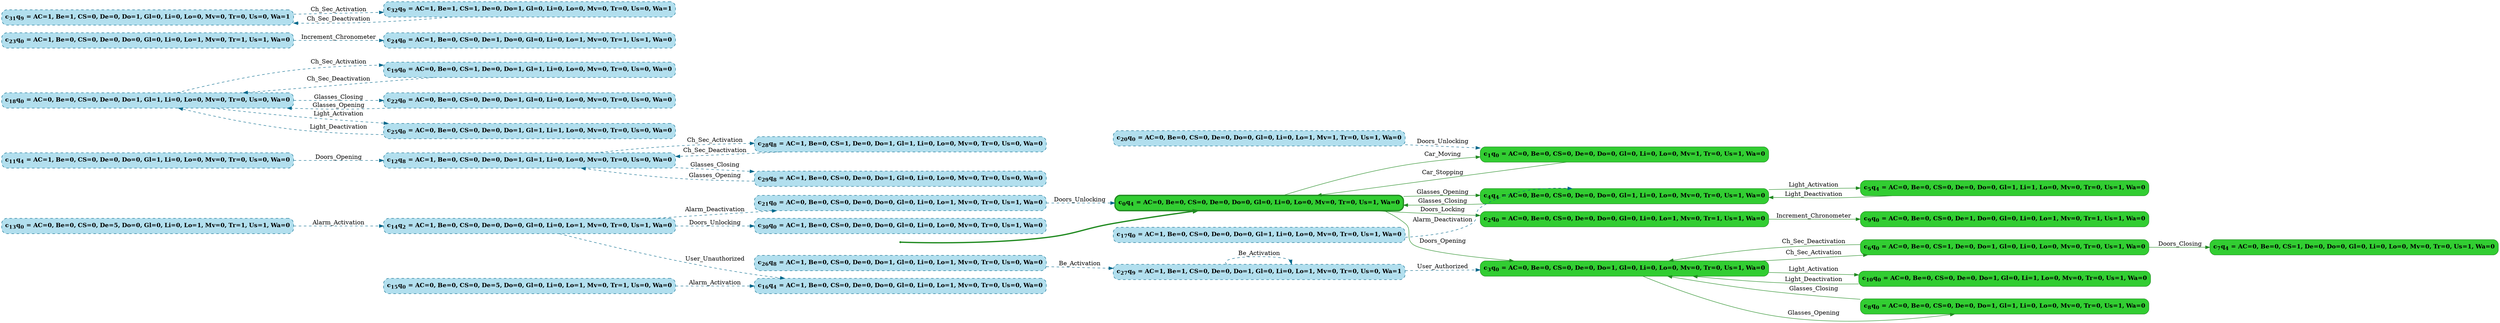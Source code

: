 digraph g {

	rankdir="LR"

	__invisible__[shape="point", color="forestgreen"]
	c0q4[label=<<b>c<sub>0</sub>q<sub>4</sub> = AC=0, Be=0, CS=0, De=0, Do=0, Gl=0, Li=0, Lo=0, Mv=0, Tr=0, Us=1, Wa=0</b>>, shape="box", style="rounded, filled", fillcolor="limegreen", color="forestgreen", penwidth=3] // Initial
	c1q0[label=<<b>c<sub>1</sub>q<sub>0</sub> = AC=0, Be=0, CS=0, De=0, Do=0, Gl=0, Li=0, Lo=0, Mv=1, Tr=0, Us=1, Wa=0</b>>, shape="box", style="rounded, filled", fillcolor="limegreen", color="forestgreen"]
	c2q0[label=<<b>c<sub>2</sub>q<sub>0</sub> = AC=0, Be=0, CS=0, De=0, Do=0, Gl=0, Li=0, Lo=1, Mv=0, Tr=1, Us=1, Wa=0</b>>, shape="box", style="rounded, filled", fillcolor="limegreen", color="forestgreen"]
	c9q0[label=<<b>c<sub>9</sub>q<sub>0</sub> = AC=0, Be=0, CS=0, De=1, Do=0, Gl=0, Li=0, Lo=1, Mv=0, Tr=1, Us=1, Wa=0</b>>, shape="box", style="rounded, filled", fillcolor="limegreen", color="forestgreen"]
	c3q0[label=<<b>c<sub>3</sub>q<sub>0</sub> = AC=0, Be=0, CS=0, De=0, Do=1, Gl=0, Li=0, Lo=0, Mv=0, Tr=0, Us=1, Wa=0</b>>, shape="box", style="rounded, filled", fillcolor="limegreen", color="forestgreen"]
	c6q0[label=<<b>c<sub>6</sub>q<sub>0</sub> = AC=0, Be=0, CS=1, De=0, Do=1, Gl=0, Li=0, Lo=0, Mv=0, Tr=0, Us=1, Wa=0</b>>, shape="box", style="rounded, filled", fillcolor="limegreen", color="forestgreen"]
	c7q4[label=<<b>c<sub>7</sub>q<sub>4</sub> = AC=0, Be=0, CS=1, De=0, Do=0, Gl=0, Li=0, Lo=0, Mv=0, Tr=0, Us=1, Wa=0</b>>, shape="box", style="rounded, filled", fillcolor="limegreen", color="forestgreen"]
	c8q0[label=<<b>c<sub>8</sub>q<sub>0</sub> = AC=0, Be=0, CS=0, De=0, Do=1, Gl=1, Li=0, Lo=0, Mv=0, Tr=0, Us=1, Wa=0</b>>, shape="box", style="rounded, filled", fillcolor="limegreen", color="forestgreen"]
	c10q0[label=<<b>c<sub>10</sub>q<sub>0</sub> = AC=0, Be=0, CS=0, De=0, Do=1, Gl=0, Li=1, Lo=0, Mv=0, Tr=0, Us=1, Wa=0</b>>, shape="box", style="rounded, filled", fillcolor="limegreen", color="forestgreen"]
	c4q4[label=<<b>c<sub>4</sub>q<sub>4</sub> = AC=0, Be=0, CS=0, De=0, Do=0, Gl=1, Li=0, Lo=0, Mv=0, Tr=0, Us=1, Wa=0</b>>, shape="box", style="rounded, filled", fillcolor="limegreen", color="forestgreen"]
	c5q4[label=<<b>c<sub>5</sub>q<sub>4</sub> = AC=0, Be=0, CS=0, De=0, Do=0, Gl=1, Li=1, Lo=0, Mv=0, Tr=0, Us=1, Wa=0</b>>, shape="box", style="rounded, filled", fillcolor="limegreen", color="forestgreen"]
	c11q4[label=<<b>c<sub>11</sub>q<sub>4</sub> = AC=1, Be=0, CS=0, De=0, Do=0, Gl=1, Li=0, Lo=0, Mv=0, Tr=0, Us=0, Wa=0</b>>, shape="box", style="rounded, filled, dashed", fillcolor="lightblue2", color="deepskyblue4"]
	c12q8[label=<<b>c<sub>12</sub>q<sub>8</sub> = AC=1, Be=0, CS=0, De=0, Do=1, Gl=1, Li=0, Lo=0, Mv=0, Tr=0, Us=0, Wa=0</b>>, shape="box", style="rounded, filled, dashed", fillcolor="lightblue2", color="deepskyblue4"]
	c13q0[label=<<b>c<sub>13</sub>q<sub>0</sub> = AC=0, Be=0, CS=0, De=5, Do=0, Gl=0, Li=0, Lo=1, Mv=0, Tr=1, Us=1, Wa=0</b>>, shape="box", style="rounded, filled, dashed", fillcolor="lightblue2", color="deepskyblue4"]
	c14q2[label=<<b>c<sub>14</sub>q<sub>2</sub> = AC=1, Be=0, CS=0, De=0, Do=0, Gl=0, Li=0, Lo=1, Mv=0, Tr=0, Us=1, Wa=0</b>>, shape="box", style="rounded, filled, dashed", fillcolor="lightblue2", color="deepskyblue4"]
	c15q0[label=<<b>c<sub>15</sub>q<sub>0</sub> = AC=0, Be=0, CS=0, De=5, Do=0, Gl=0, Li=0, Lo=1, Mv=0, Tr=1, Us=0, Wa=0</b>>, shape="box", style="rounded, filled, dashed", fillcolor="lightblue2", color="deepskyblue4"]
	c16q4[label=<<b>c<sub>16</sub>q<sub>4</sub> = AC=1, Be=0, CS=0, De=0, Do=0, Gl=0, Li=0, Lo=1, Mv=0, Tr=0, Us=0, Wa=0</b>>, shape="box", style="rounded, filled, dashed", fillcolor="lightblue2", color="deepskyblue4"]
	c17q0[label=<<b>c<sub>17</sub>q<sub>0</sub> = AC=1, Be=0, CS=0, De=0, Do=0, Gl=1, Li=0, Lo=0, Mv=0, Tr=0, Us=1, Wa=0</b>>, shape="box", style="rounded, filled, dashed", fillcolor="lightblue2", color="deepskyblue4"]
	c18q0[label=<<b>c<sub>18</sub>q<sub>0</sub> = AC=0, Be=0, CS=0, De=0, Do=1, Gl=1, Li=0, Lo=0, Mv=0, Tr=0, Us=0, Wa=0</b>>, shape="box", style="rounded, filled, dashed", fillcolor="lightblue2", color="deepskyblue4"]
	c19q0[label=<<b>c<sub>19</sub>q<sub>0</sub> = AC=0, Be=0, CS=1, De=0, Do=1, Gl=1, Li=0, Lo=0, Mv=0, Tr=0, Us=0, Wa=0</b>>, shape="box", style="rounded, filled, dashed", fillcolor="lightblue2", color="deepskyblue4"]
	c20q0[label=<<b>c<sub>20</sub>q<sub>0</sub> = AC=0, Be=0, CS=0, De=0, Do=0, Gl=0, Li=0, Lo=1, Mv=1, Tr=0, Us=1, Wa=0</b>>, shape="box", style="rounded, filled, dashed", fillcolor="lightblue2", color="deepskyblue4"]
	c21q0[label=<<b>c<sub>21</sub>q<sub>0</sub> = AC=0, Be=0, CS=0, De=0, Do=0, Gl=0, Li=0, Lo=1, Mv=0, Tr=0, Us=1, Wa=0</b>>, shape="box", style="rounded, filled, dashed", fillcolor="lightblue2", color="deepskyblue4"]
	c22q0[label=<<b>c<sub>22</sub>q<sub>0</sub> = AC=0, Be=0, CS=0, De=0, Do=1, Gl=0, Li=0, Lo=0, Mv=0, Tr=0, Us=0, Wa=0</b>>, shape="box", style="rounded, filled, dashed", fillcolor="lightblue2", color="deepskyblue4"]
	c23q0[label=<<b>c<sub>23</sub>q<sub>0</sub> = AC=1, Be=0, CS=0, De=0, Do=0, Gl=0, Li=0, Lo=1, Mv=0, Tr=1, Us=1, Wa=0</b>>, shape="box", style="rounded, filled, dashed", fillcolor="lightblue2", color="deepskyblue4"]
	c24q0[label=<<b>c<sub>24</sub>q<sub>0</sub> = AC=1, Be=0, CS=0, De=1, Do=0, Gl=0, Li=0, Lo=1, Mv=0, Tr=1, Us=1, Wa=0</b>>, shape="box", style="rounded, filled, dashed", fillcolor="lightblue2", color="deepskyblue4"]
	c25q0[label=<<b>c<sub>25</sub>q<sub>0</sub> = AC=0, Be=0, CS=0, De=0, Do=1, Gl=1, Li=1, Lo=0, Mv=0, Tr=0, Us=0, Wa=0</b>>, shape="box", style="rounded, filled, dashed", fillcolor="lightblue2", color="deepskyblue4"]
	c26q8[label=<<b>c<sub>26</sub>q<sub>8</sub> = AC=1, Be=0, CS=0, De=0, Do=1, Gl=0, Li=0, Lo=1, Mv=0, Tr=0, Us=0, Wa=0</b>>, shape="box", style="rounded, filled, dashed", fillcolor="lightblue2", color="deepskyblue4"]
	c27q9[label=<<b>c<sub>27</sub>q<sub>9</sub> = AC=1, Be=1, CS=0, De=0, Do=1, Gl=0, Li=0, Lo=1, Mv=0, Tr=0, Us=0, Wa=1</b>>, shape="box", style="rounded, filled, dashed", fillcolor="lightblue2", color="deepskyblue4"]
	c28q8[label=<<b>c<sub>28</sub>q<sub>8</sub> = AC=1, Be=0, CS=1, De=0, Do=1, Gl=1, Li=0, Lo=0, Mv=0, Tr=0, Us=0, Wa=0</b>>, shape="box", style="rounded, filled, dashed", fillcolor="lightblue2", color="deepskyblue4"]
	c29q8[label=<<b>c<sub>29</sub>q<sub>8</sub> = AC=1, Be=0, CS=0, De=0, Do=1, Gl=0, Li=0, Lo=0, Mv=0, Tr=0, Us=0, Wa=0</b>>, shape="box", style="rounded, filled, dashed", fillcolor="lightblue2", color="deepskyblue4"]
	c30q0[label=<<b>c<sub>30</sub>q<sub>0</sub> = AC=1, Be=0, CS=0, De=0, Do=0, Gl=0, Li=0, Lo=0, Mv=0, Tr=0, Us=1, Wa=0</b>>, shape="box", style="rounded, filled, dashed", fillcolor="lightblue2", color="deepskyblue4"]
	c31q9[label=<<b>c<sub>31</sub>q<sub>9</sub> = AC=1, Be=1, CS=0, De=0, Do=1, Gl=0, Li=0, Lo=0, Mv=0, Tr=0, Us=0, Wa=1</b>>, shape="box", style="rounded, filled, dashed", fillcolor="lightblue2", color="deepskyblue4"]
	c32q9[label=<<b>c<sub>32</sub>q<sub>9</sub> = AC=1, Be=1, CS=1, De=0, Do=1, Gl=0, Li=0, Lo=0, Mv=0, Tr=0, Us=0, Wa=1</b>>, shape="box", style="rounded, filled, dashed", fillcolor="lightblue2", color="deepskyblue4"]

	__invisible__ -> c0q4[penwidth=3, color="forestgreen"]
	c0q4 -> c1q0[label=<Car_Moving>, color="forestgreen"]
	c1q0 -> c0q4[label=<Car_Stopping>, color="forestgreen"]
	c0q4 -> c2q0[label=<Doors_Locking>, color="forestgreen"]
	c2q0 -> c9q0[label=<Increment_Chronometer>, color="forestgreen"]
	c0q4 -> c3q0[label=<Doors_Opening>, color="forestgreen"]
	c3q0 -> c6q0[label=<Ch_Sec_Activation>, color="forestgreen"]
	c6q0 -> c3q0[label=<Ch_Sec_Deactivation>, color="forestgreen"]
	c6q0 -> c7q4[label=<Doors_Closing>, color="forestgreen"]
	c3q0 -> c8q0[label=<Glasses_Opening>, color="forestgreen"]
	c8q0 -> c3q0[label=<Glasses_Closing>, color="forestgreen"]
	c3q0 -> c10q0[label=<Light_Activation>, color="forestgreen"]
	c10q0 -> c3q0[label=<Light_Deactivation>, color="forestgreen"]
	c0q4 -> c4q4[label=<Glasses_Opening>, color="forestgreen"]
	c4q4 -> c5q4[label=<Light_Activation>, color="forestgreen"]
	c5q4 -> c4q4[label=<Light_Deactivation>, color="forestgreen"]
	c4q4 -> c0q4[label=<Glasses_Closing>, color="forestgreen"]
	c11q4 -> c12q8[label=<Doors_Opening>, color="deepskyblue4", style="dashed"]
	c13q0 -> c14q2[label=<Alarm_Activation>, color="deepskyblue4", style="dashed"]
	c15q0 -> c16q4[label=<Alarm_Activation>, color="deepskyblue4", style="dashed"]
	c17q0 -> c4q4[label=<Alarm_Deactivation>, color="deepskyblue4", style="dashed"]
	c18q0 -> c19q0[label=<Ch_Sec_Activation>, color="deepskyblue4", style="dashed"]
	c19q0 -> c18q0[label=<Ch_Sec_Deactivation>, color="deepskyblue4", style="dashed"]
	c20q0 -> c1q0[label=<Doors_Unlocking>, color="deepskyblue4", style="dashed"]
	c21q0 -> c0q4[label=<Doors_Unlocking>, color="deepskyblue4", style="dashed"]
	c18q0 -> c22q0[label=<Glasses_Closing>, color="deepskyblue4", style="dashed"]
	c22q0 -> c18q0[label=<Glasses_Opening>, color="deepskyblue4", style="dashed"]
	c23q0 -> c24q0[label=<Increment_Chronometer>, color="deepskyblue4", style="dashed"]
	c18q0 -> c25q0[label=<Light_Activation>, color="deepskyblue4", style="dashed"]
	c25q0 -> c18q0[label=<Light_Deactivation>, color="deepskyblue4", style="dashed"]
	c26q8 -> c27q9[label=<Be_Activation>, color="deepskyblue4", style="dashed"]
	c12q8 -> c28q8[label=<Ch_Sec_Activation>, color="deepskyblue4", style="dashed"]
	c28q8 -> c12q8[label=<Ch_Sec_Deactivation>, color="deepskyblue4", style="dashed"]
	c12q8 -> c29q8[label=<Glasses_Closing>, color="deepskyblue4", style="dashed"]
	c29q8 -> c12q8[label=<Glasses_Opening>, color="deepskyblue4", style="dashed"]
	c14q2 -> c21q0[label=<Alarm_Deactivation>, color="deepskyblue4", style="dashed"]
	c14q2 -> c30q0[label=<Doors_Unlocking>, color="deepskyblue4", style="dashed"]
	c14q2 -> c16q4[label=<User_Unauthorized>, color="deepskyblue4", style="dashed"]
	c27q9 -> c27q9[label=<Be_Activation>, color="deepskyblue4", style="dashed"]
	c31q9 -> c32q9[label=<Ch_Sec_Activation>, color="deepskyblue4", style="dashed"]
	c32q9 -> c31q9[label=<Ch_Sec_Deactivation>, color="deepskyblue4", style="dashed"]
	c27q9 -> c3q0[label=<User_Authorized>, color="deepskyblue4", style="dashed"]

}
